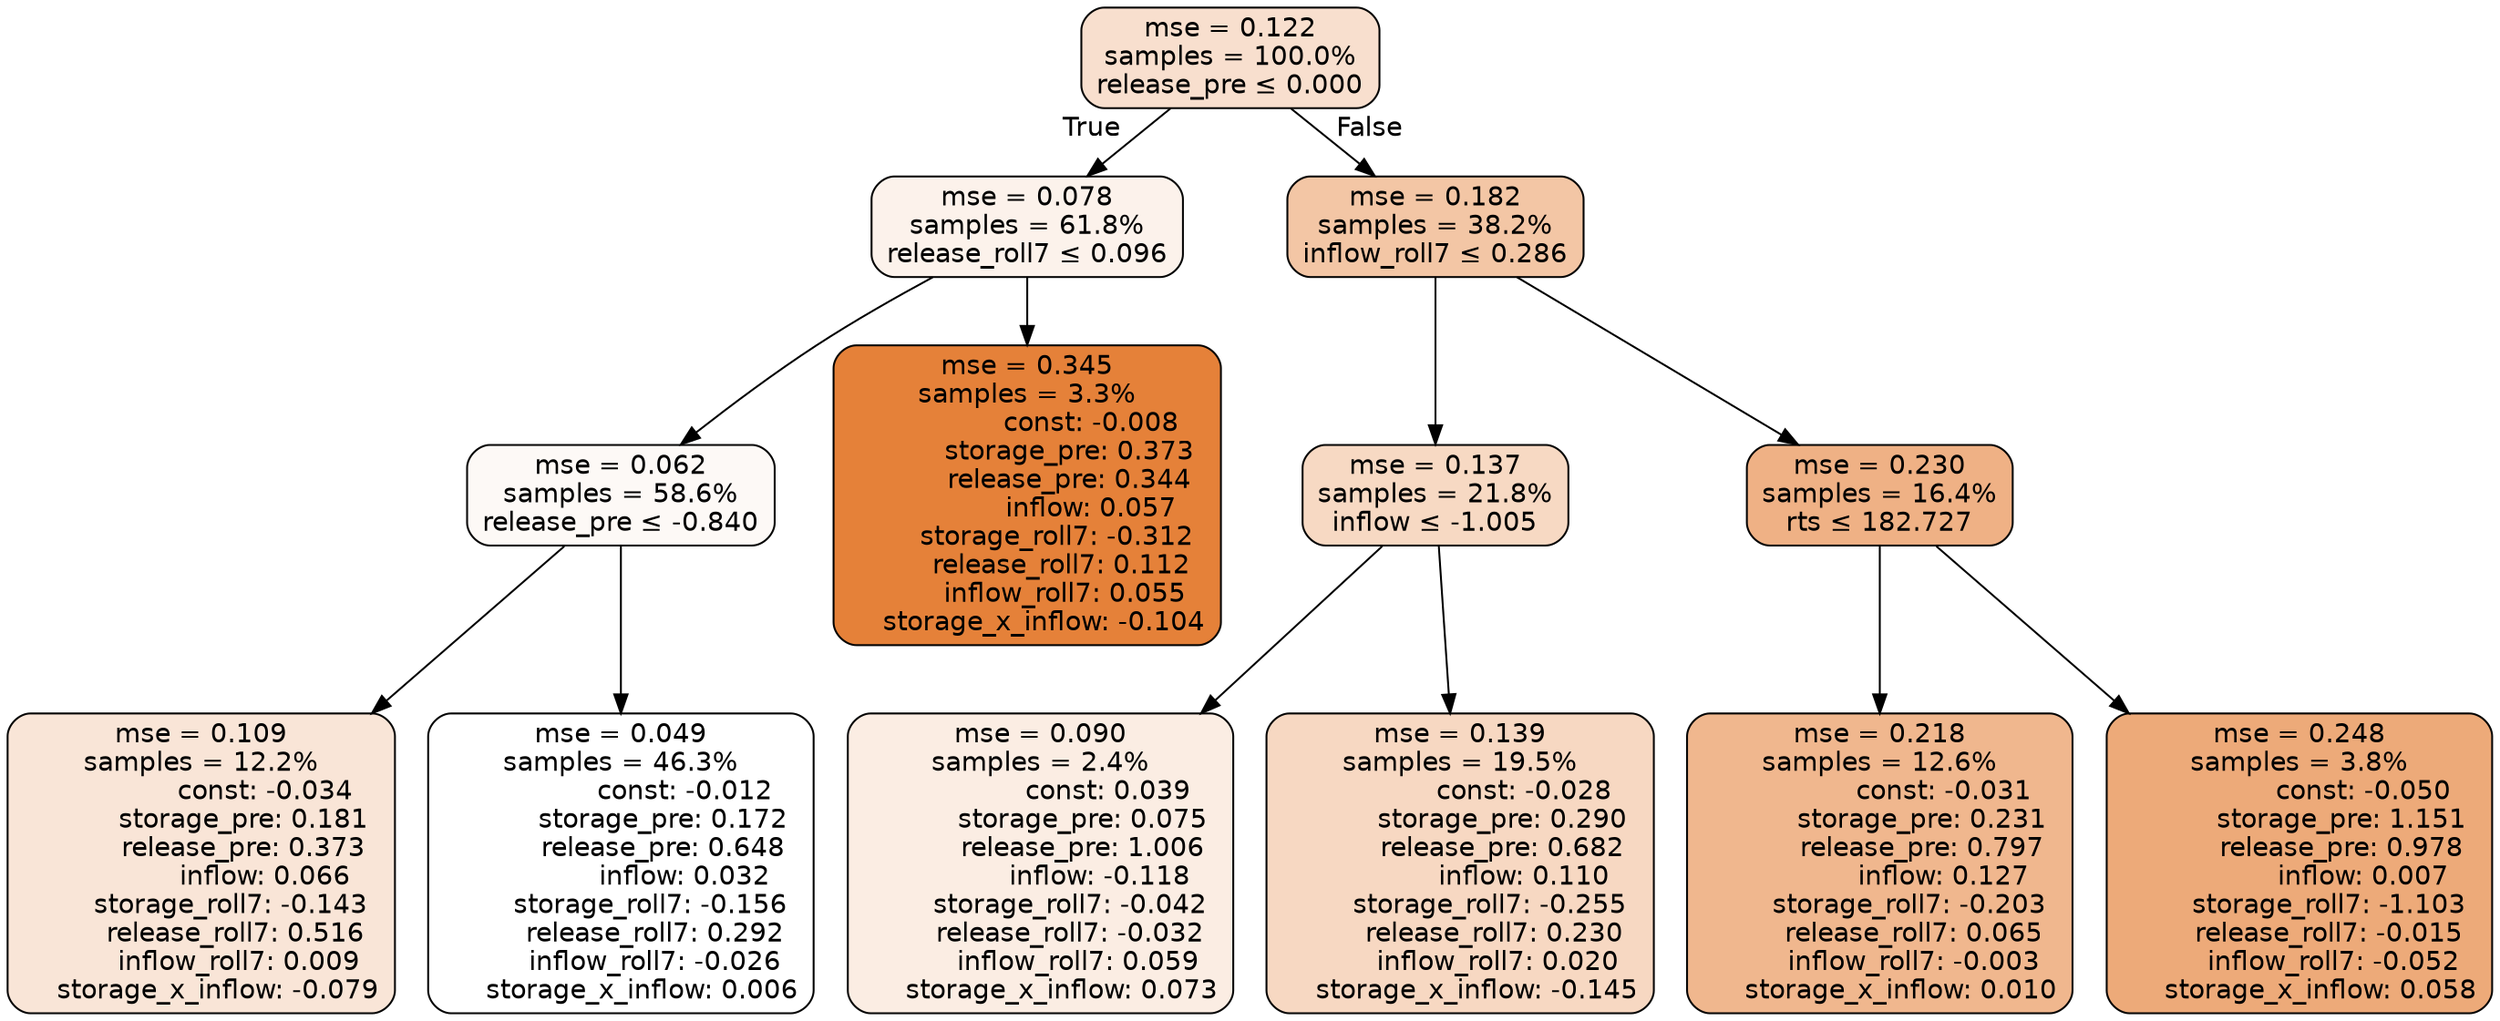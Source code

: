 digraph tree {
bgcolor="transparent"
node [shape=rectangle, style="filled, rounded", color="black", fontname=helvetica] ;
edge [fontname=helvetica] ;
	"0" [label="mse = 0.122
samples = 100.0%
release_pre &le; 0.000", fillcolor="#f8dfce"]
	"1" [label="mse = 0.078
samples = 61.8%
release_roll7 &le; 0.096", fillcolor="#fcf2eb"]
	"2" [label="mse = 0.062
samples = 58.6%
release_pre &le; -0.840", fillcolor="#fdf9f6"]
	"3" [label="mse = 0.109
samples = 12.2%
               const: -0.034
          storage_pre: 0.181
          release_pre: 0.373
               inflow: 0.066
       storage_roll7: -0.143
        release_roll7: 0.516
         inflow_roll7: 0.009
    storage_x_inflow: -0.079", fillcolor="#f9e5d7"]
	"4" [label="mse = 0.049
samples = 46.3%
               const: -0.012
          storage_pre: 0.172
          release_pre: 0.648
               inflow: 0.032
       storage_roll7: -0.156
        release_roll7: 0.292
        inflow_roll7: -0.026
     storage_x_inflow: 0.006", fillcolor="#ffffff"]
	"5" [label="mse = 0.345
samples = 3.3%
               const: -0.008
          storage_pre: 0.373
          release_pre: 0.344
               inflow: 0.057
       storage_roll7: -0.312
        release_roll7: 0.112
         inflow_roll7: 0.055
    storage_x_inflow: -0.104", fillcolor="#e58139"]
	"6" [label="mse = 0.182
samples = 38.2%
inflow_roll7 &le; 0.286", fillcolor="#f3c6a5"]
	"7" [label="mse = 0.137
samples = 21.8%
inflow &le; -1.005", fillcolor="#f7d9c3"]
	"8" [label="mse = 0.090
samples = 2.4%
                const: 0.039
          storage_pre: 0.075
          release_pre: 1.006
              inflow: -0.118
       storage_roll7: -0.042
       release_roll7: -0.032
         inflow_roll7: 0.059
     storage_x_inflow: 0.073", fillcolor="#fbede3"]
	"9" [label="mse = 0.139
samples = 19.5%
               const: -0.028
          storage_pre: 0.290
          release_pre: 0.682
               inflow: 0.110
       storage_roll7: -0.255
        release_roll7: 0.230
         inflow_roll7: 0.020
    storage_x_inflow: -0.145", fillcolor="#f7d8c2"]
	"10" [label="mse = 0.230
samples = 16.4%
rts &le; 182.727", fillcolor="#efb185"]
	"11" [label="mse = 0.218
samples = 12.6%
               const: -0.031
          storage_pre: 0.231
          release_pre: 0.797
               inflow: 0.127
       storage_roll7: -0.203
        release_roll7: 0.065
        inflow_roll7: -0.003
     storage_x_inflow: 0.010", fillcolor="#f0b78e"]
	"12" [label="mse = 0.248
samples = 3.8%
               const: -0.050
          storage_pre: 1.151
          release_pre: 0.978
               inflow: 0.007
       storage_roll7: -1.103
       release_roll7: -0.015
        inflow_roll7: -0.052
     storage_x_inflow: 0.058", fillcolor="#edaa79"]

	"0" -> "1" [labeldistance=2.5, labelangle=45, headlabel="True"]
	"1" -> "2"
	"2" -> "3"
	"2" -> "4"
	"1" -> "5"
	"0" -> "6" [labeldistance=2.5, labelangle=-45, headlabel="False"]
	"6" -> "7"
	"7" -> "8"
	"7" -> "9"
	"6" -> "10"
	"10" -> "11"
	"10" -> "12"
}